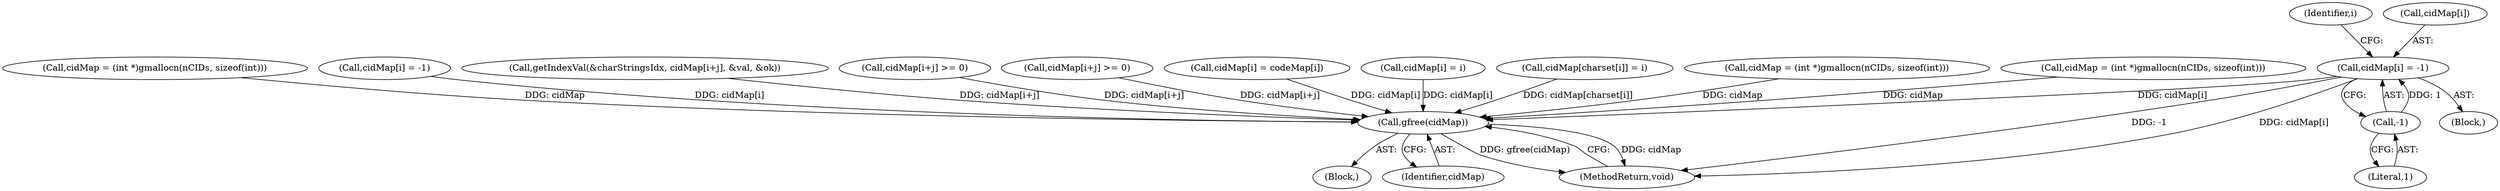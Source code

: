 digraph "0_poppler_da63c35549e8852a410946ab016a3f25ac701bdf@array" {
"1000164" [label="(Call,cidMap[i] = -1)"];
"1000168" [label="(Call,-1)"];
"1001473" [label="(Call,gfree(cidMap))"];
"1000169" [label="(Literal,1)"];
"1001211" [label="(Call,cidMap[i+j] >= 0)"];
"1001473" [label="(Call,gfree(cidMap))"];
"1001474" [label="(Identifier,cidMap)"];
"1000155" [label="(Call,cidMap[i] = codeMap[i])"];
"1000164" [label="(Call,cidMap[i] = -1)"];
"1000277" [label="(Call,cidMap[i] = i)"];
"1000247" [label="(Call,cidMap[charset[i]] = i)"];
"1000163" [label="(Block,)"];
"1000140" [label="(Identifier,i)"];
"1000165" [label="(Call,cidMap[i])"];
"1000168" [label="(Call,-1)"];
"1000209" [label="(Call,cidMap = (int *)gmallocn(nCIDs, sizeof(int)))"];
"1000259" [label="(Call,cidMap = (int *)gmallocn(nCIDs, sizeof(int)))"];
"1000124" [label="(Call,cidMap = (int *)gmallocn(nCIDs, sizeof(int)))"];
"1000227" [label="(Call,cidMap[i] = -1)"];
"1001222" [label="(Call,getIndexVal(&charStringsIdx, cidMap[i+j], &val, &ok))"];
"1000324" [label="(Call,cidMap[i+j] >= 0)"];
"1001475" [label="(MethodReturn,void)"];
"1000106" [label="(Block,)"];
"1000164" -> "1000163"  [label="AST: "];
"1000164" -> "1000168"  [label="CFG: "];
"1000165" -> "1000164"  [label="AST: "];
"1000168" -> "1000164"  [label="AST: "];
"1000140" -> "1000164"  [label="CFG: "];
"1000164" -> "1001475"  [label="DDG: -1"];
"1000164" -> "1001475"  [label="DDG: cidMap[i]"];
"1000168" -> "1000164"  [label="DDG: 1"];
"1000164" -> "1001473"  [label="DDG: cidMap[i]"];
"1000168" -> "1000169"  [label="CFG: "];
"1000169" -> "1000168"  [label="AST: "];
"1001473" -> "1000106"  [label="AST: "];
"1001473" -> "1001474"  [label="CFG: "];
"1001474" -> "1001473"  [label="AST: "];
"1001475" -> "1001473"  [label="CFG: "];
"1001473" -> "1001475"  [label="DDG: cidMap"];
"1001473" -> "1001475"  [label="DDG: gfree(cidMap)"];
"1000247" -> "1001473"  [label="DDG: cidMap[charset[i]]"];
"1000259" -> "1001473"  [label="DDG: cidMap"];
"1000124" -> "1001473"  [label="DDG: cidMap"];
"1000209" -> "1001473"  [label="DDG: cidMap"];
"1000227" -> "1001473"  [label="DDG: cidMap[i]"];
"1000277" -> "1001473"  [label="DDG: cidMap[i]"];
"1001222" -> "1001473"  [label="DDG: cidMap[i+j]"];
"1000324" -> "1001473"  [label="DDG: cidMap[i+j]"];
"1001211" -> "1001473"  [label="DDG: cidMap[i+j]"];
"1000155" -> "1001473"  [label="DDG: cidMap[i]"];
}
